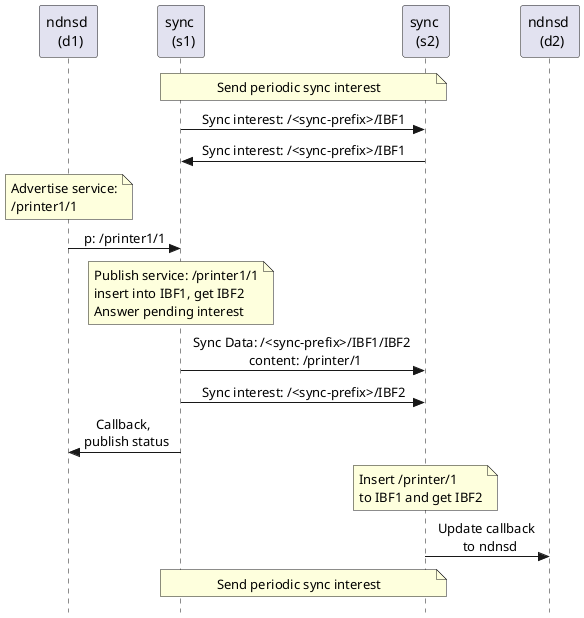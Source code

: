 @startuml
participant "ndnsd \n (d1)" as d1
participant "sync \n (s1)" as s1
participant "sync \n (s2)" as s2
participant "ndnsd \n (d2)" as d2


skinparam SequenceMessageAlign center
skinparam style strictuml

note over s1,s2
Send periodic sync interest
end note
s1 -> s2: Sync interest: /<sync-prefix>/IBF1
s2 -> s1: Sync interest: /<sync-prefix>/IBF1

note over d1
Advertise service:
/printer1/1
end note
d1 -> s1: p: /printer1/1

note over s1
Publish service: /printer1/1
insert into IBF1, get IBF2 
Answer pending interest
end note
s1 -> s2: Sync Data: /<sync-prefix>/IBF1/IBF2 \n content: /printer/1
s1 -> s2: Sync interest: /<sync-prefix>/IBF2
s1 -> d1: Callback, \n publish status

note over s2
Insert /printer/1
to IBF1 and get IBF2
end note
s2 -> d2: Update callback \n to ndnsd
note over s1,s2
Send periodic sync interest
end note
@enduml
